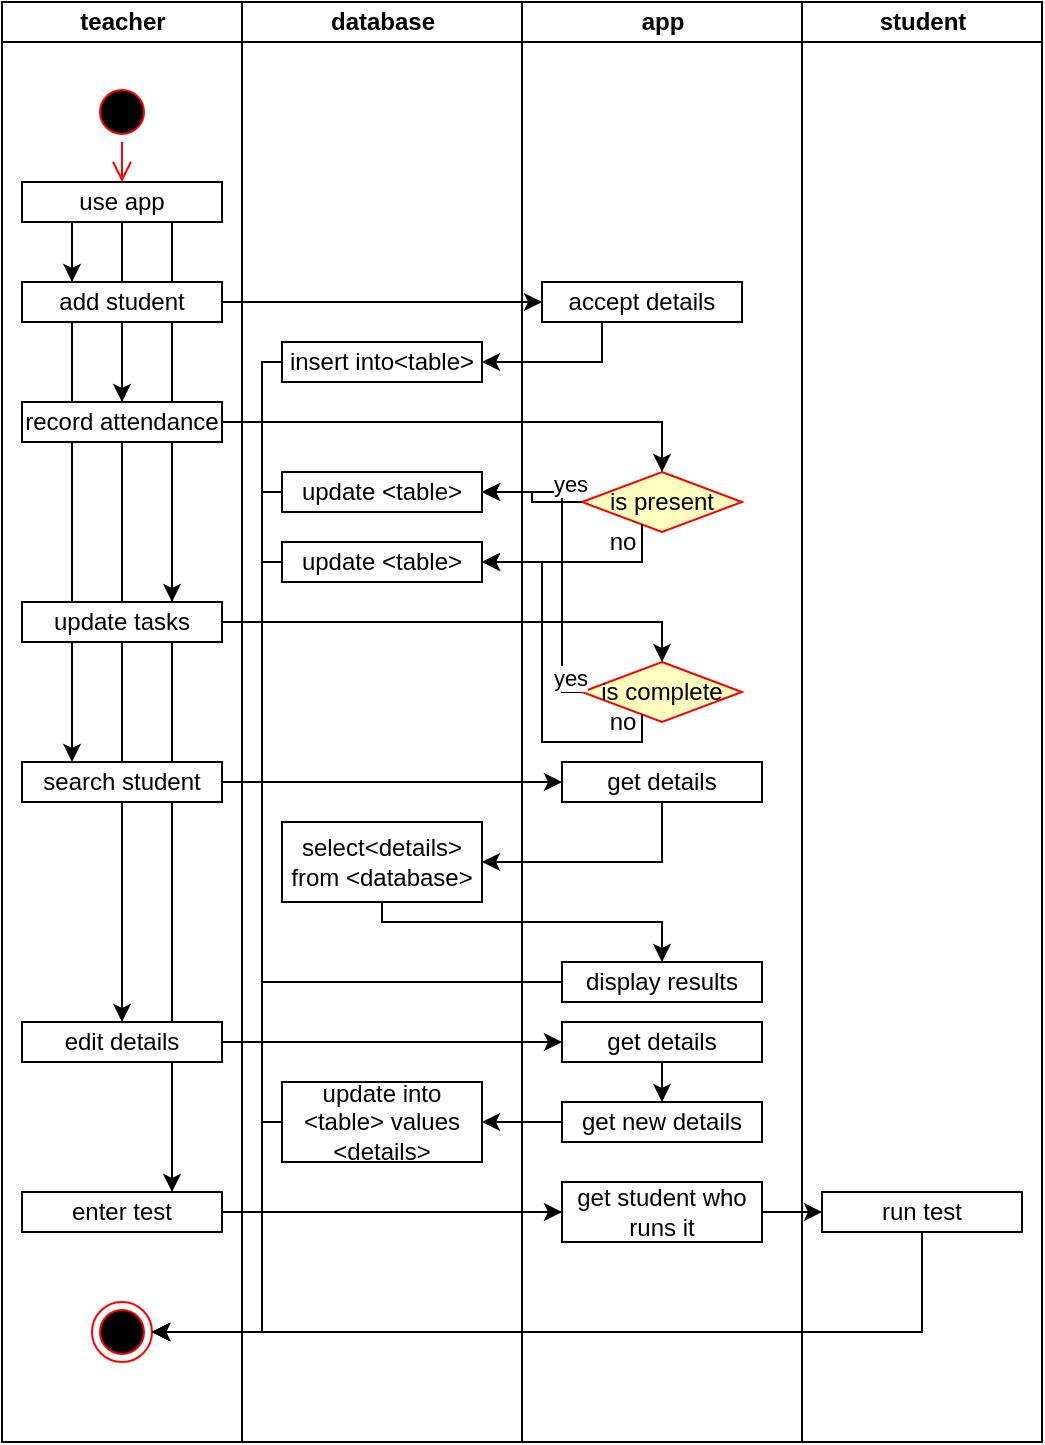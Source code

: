 <mxfile version="13.8.0" type="device"><diagram id="-WsDPqdGCiUjr-im9ABf" name="Page-1"><mxGraphModel dx="927" dy="512" grid="1" gridSize="10" guides="1" tooltips="1" connect="1" arrows="1" fold="1" page="1" pageScale="1" pageWidth="850" pageHeight="1100" math="0" shadow="0"><root><mxCell id="0"/><mxCell id="1" parent="0"/><mxCell id="HL4H1Yf82LmBjVp20m5r-5" value="teacher" style="swimlane;html=1;startSize=20;" vertex="1" parent="1"><mxGeometry x="80" y="80" width="120" height="720" as="geometry"/></mxCell><mxCell id="HL4H1Yf82LmBjVp20m5r-8" value="" style="ellipse;html=1;shape=startState;fillColor=#000000;strokeColor=#ff0000;" vertex="1" parent="HL4H1Yf82LmBjVp20m5r-5"><mxGeometry x="45" y="40" width="30" height="30" as="geometry"/></mxCell><mxCell id="HL4H1Yf82LmBjVp20m5r-9" value="" style="edgeStyle=orthogonalEdgeStyle;html=1;verticalAlign=bottom;endArrow=open;endSize=8;strokeColor=#ff0000;" edge="1" source="HL4H1Yf82LmBjVp20m5r-8" parent="HL4H1Yf82LmBjVp20m5r-5" target="HL4H1Yf82LmBjVp20m5r-11"><mxGeometry relative="1" as="geometry"><mxPoint x="60" y="100" as="targetPoint"/></mxGeometry></mxCell><mxCell id="HL4H1Yf82LmBjVp20m5r-25" style="edgeStyle=orthogonalEdgeStyle;rounded=0;orthogonalLoop=1;jettySize=auto;html=1;" edge="1" parent="HL4H1Yf82LmBjVp20m5r-5" source="HL4H1Yf82LmBjVp20m5r-11" target="HL4H1Yf82LmBjVp20m5r-23"><mxGeometry relative="1" as="geometry"/></mxCell><mxCell id="HL4H1Yf82LmBjVp20m5r-26" style="edgeStyle=orthogonalEdgeStyle;rounded=0;orthogonalLoop=1;jettySize=auto;html=1;exitX=0.25;exitY=1;exitDx=0;exitDy=0;entryX=0.25;entryY=0;entryDx=0;entryDy=0;" edge="1" parent="HL4H1Yf82LmBjVp20m5r-5" source="HL4H1Yf82LmBjVp20m5r-11" target="HL4H1Yf82LmBjVp20m5r-22"><mxGeometry relative="1" as="geometry"/></mxCell><mxCell id="HL4H1Yf82LmBjVp20m5r-27" style="edgeStyle=orthogonalEdgeStyle;rounded=0;orthogonalLoop=1;jettySize=auto;html=1;exitX=0.75;exitY=1;exitDx=0;exitDy=0;entryX=0.75;entryY=0;entryDx=0;entryDy=0;" edge="1" parent="HL4H1Yf82LmBjVp20m5r-5" source="HL4H1Yf82LmBjVp20m5r-11" target="HL4H1Yf82LmBjVp20m5r-24"><mxGeometry relative="1" as="geometry"/></mxCell><mxCell id="HL4H1Yf82LmBjVp20m5r-33" style="edgeStyle=orthogonalEdgeStyle;rounded=0;orthogonalLoop=1;jettySize=auto;html=1;exitX=0.25;exitY=1;exitDx=0;exitDy=0;entryX=0.25;entryY=0;entryDx=0;entryDy=0;" edge="1" parent="HL4H1Yf82LmBjVp20m5r-5" source="HL4H1Yf82LmBjVp20m5r-11" target="HL4H1Yf82LmBjVp20m5r-28"><mxGeometry relative="1" as="geometry"/></mxCell><mxCell id="HL4H1Yf82LmBjVp20m5r-34" style="edgeStyle=orthogonalEdgeStyle;rounded=0;orthogonalLoop=1;jettySize=auto;html=1;exitX=0.5;exitY=1;exitDx=0;exitDy=0;entryX=0.5;entryY=0;entryDx=0;entryDy=0;" edge="1" parent="HL4H1Yf82LmBjVp20m5r-5" source="HL4H1Yf82LmBjVp20m5r-11" target="HL4H1Yf82LmBjVp20m5r-30"><mxGeometry relative="1" as="geometry"/></mxCell><mxCell id="HL4H1Yf82LmBjVp20m5r-36" style="edgeStyle=orthogonalEdgeStyle;rounded=0;orthogonalLoop=1;jettySize=auto;html=1;exitX=0.75;exitY=1;exitDx=0;exitDy=0;entryX=0.75;entryY=0;entryDx=0;entryDy=0;" edge="1" parent="HL4H1Yf82LmBjVp20m5r-5" source="HL4H1Yf82LmBjVp20m5r-11" target="HL4H1Yf82LmBjVp20m5r-31"><mxGeometry relative="1" as="geometry"/></mxCell><mxCell id="HL4H1Yf82LmBjVp20m5r-11" value="use app" style="rounded=0;whiteSpace=wrap;html=1;" vertex="1" parent="HL4H1Yf82LmBjVp20m5r-5"><mxGeometry x="10" y="90" width="100" height="20" as="geometry"/></mxCell><mxCell id="HL4H1Yf82LmBjVp20m5r-22" value="add student" style="rounded=0;whiteSpace=wrap;html=1;" vertex="1" parent="HL4H1Yf82LmBjVp20m5r-5"><mxGeometry x="10" y="140" width="100" height="20" as="geometry"/></mxCell><mxCell id="HL4H1Yf82LmBjVp20m5r-23" value="record attendance" style="rounded=0;whiteSpace=wrap;html=1;" vertex="1" parent="HL4H1Yf82LmBjVp20m5r-5"><mxGeometry x="10" y="200" width="100" height="20" as="geometry"/></mxCell><mxCell id="HL4H1Yf82LmBjVp20m5r-24" value="update tasks" style="rounded=0;whiteSpace=wrap;html=1;" vertex="1" parent="HL4H1Yf82LmBjVp20m5r-5"><mxGeometry x="10" y="300" width="100" height="20" as="geometry"/></mxCell><mxCell id="HL4H1Yf82LmBjVp20m5r-28" value="search student" style="rounded=0;whiteSpace=wrap;html=1;" vertex="1" parent="HL4H1Yf82LmBjVp20m5r-5"><mxGeometry x="10" y="380" width="100" height="20" as="geometry"/></mxCell><mxCell id="HL4H1Yf82LmBjVp20m5r-30" value="edit details&lt;span style=&quot;color: rgba(0 , 0 , 0 , 0) ; font-family: monospace ; font-size: 0px&quot;&gt;%3CmxGraphModel%3E%3Croot%3E%3CmxCell%20id%3D%220%22%2F%3E%3CmxCell%20id%3D%221%22%20parent%3D%220%22%2F%3E%3CmxCell%20id%3D%222%22%20value%3D%22search%20student%22%20style%3D%22rounded%3D0%3BwhiteSpace%3Dwrap%3Bhtml%3D1%3B%22%20vertex%3D%221%22%20parent%3D%221%22%3E%3CmxGeometry%20x%3D%2290%22%20y%3D%22340%22%20width%3D%22100%22%20height%3D%2220%22%20as%3D%22geometry%22%2F%3E%3C%2FmxCell%3E%3C%2Froot%3E%3C%2FmxGraphModel%3E&lt;/span&gt;" style="rounded=0;whiteSpace=wrap;html=1;" vertex="1" parent="HL4H1Yf82LmBjVp20m5r-5"><mxGeometry x="10" y="510" width="100" height="20" as="geometry"/></mxCell><mxCell id="HL4H1Yf82LmBjVp20m5r-31" value="enter test" style="rounded=0;whiteSpace=wrap;html=1;" vertex="1" parent="HL4H1Yf82LmBjVp20m5r-5"><mxGeometry x="10" y="595" width="100" height="20" as="geometry"/></mxCell><mxCell id="HL4H1Yf82LmBjVp20m5r-106" value="" style="ellipse;html=1;shape=endState;fillColor=#000000;strokeColor=#ff0000;" vertex="1" parent="HL4H1Yf82LmBjVp20m5r-5"><mxGeometry x="45" y="650" width="30" height="30" as="geometry"/></mxCell><mxCell id="HL4H1Yf82LmBjVp20m5r-6" value="database" style="swimlane;html=1;startSize=20;" vertex="1" parent="1"><mxGeometry x="200" y="80" width="140" height="720" as="geometry"/></mxCell><mxCell id="HL4H1Yf82LmBjVp20m5r-41" value="insert into&amp;lt;table&amp;gt;" style="rounded=0;whiteSpace=wrap;html=1;" vertex="1" parent="HL4H1Yf82LmBjVp20m5r-6"><mxGeometry x="20" y="170" width="100" height="20" as="geometry"/></mxCell><mxCell id="HL4H1Yf82LmBjVp20m5r-53" value="&lt;span&gt;update &amp;lt;table&amp;gt;&lt;/span&gt;" style="rounded=0;whiteSpace=wrap;html=1;" vertex="1" parent="HL4H1Yf82LmBjVp20m5r-6"><mxGeometry x="20" y="235" width="100" height="20" as="geometry"/></mxCell><mxCell id="HL4H1Yf82LmBjVp20m5r-54" value="update &amp;lt;table&amp;gt;" style="rounded=0;whiteSpace=wrap;html=1;" vertex="1" parent="HL4H1Yf82LmBjVp20m5r-6"><mxGeometry x="20" y="270" width="100" height="20" as="geometry"/></mxCell><mxCell id="HL4H1Yf82LmBjVp20m5r-76" value="select&amp;lt;details&amp;gt; from &amp;lt;database&amp;gt;" style="rounded=0;whiteSpace=wrap;html=1;" vertex="1" parent="HL4H1Yf82LmBjVp20m5r-6"><mxGeometry x="20" y="410" width="100" height="40" as="geometry"/></mxCell><mxCell id="HL4H1Yf82LmBjVp20m5r-84" value="update into &amp;lt;table&amp;gt; values &amp;lt;details&amp;gt;" style="rounded=0;whiteSpace=wrap;html=1;" vertex="1" parent="HL4H1Yf82LmBjVp20m5r-6"><mxGeometry x="20" y="540" width="100" height="40" as="geometry"/></mxCell><mxCell id="HL4H1Yf82LmBjVp20m5r-29" value="app" style="swimlane;html=1;startSize=20;" vertex="1" parent="1"><mxGeometry x="340" y="80" width="140" height="720" as="geometry"/></mxCell><mxCell id="HL4H1Yf82LmBjVp20m5r-38" value="accept details" style="rounded=0;whiteSpace=wrap;html=1;" vertex="1" parent="HL4H1Yf82LmBjVp20m5r-29"><mxGeometry x="10" y="140" width="100" height="20" as="geometry"/></mxCell><mxCell id="HL4H1Yf82LmBjVp20m5r-46" value="is present" style="rhombus;whiteSpace=wrap;html=1;fillColor=#ffffc0;strokeColor=#ff0000;" vertex="1" parent="HL4H1Yf82LmBjVp20m5r-29"><mxGeometry x="30" y="235" width="80" height="30" as="geometry"/></mxCell><mxCell id="HL4H1Yf82LmBjVp20m5r-61" value="is complete" style="rhombus;whiteSpace=wrap;html=1;fillColor=#ffffc0;strokeColor=#ff0000;" vertex="1" parent="HL4H1Yf82LmBjVp20m5r-29"><mxGeometry x="30" y="330" width="80" height="30" as="geometry"/></mxCell><mxCell id="HL4H1Yf82LmBjVp20m5r-72" value="get details" style="rounded=0;whiteSpace=wrap;html=1;" vertex="1" parent="HL4H1Yf82LmBjVp20m5r-29"><mxGeometry x="20" y="380" width="100" height="20" as="geometry"/></mxCell><mxCell id="HL4H1Yf82LmBjVp20m5r-73" value="display results" style="rounded=0;whiteSpace=wrap;html=1;" vertex="1" parent="HL4H1Yf82LmBjVp20m5r-29"><mxGeometry x="20" y="480" width="100" height="20" as="geometry"/></mxCell><mxCell id="HL4H1Yf82LmBjVp20m5r-81" value="get details" style="rounded=0;whiteSpace=wrap;html=1;" vertex="1" parent="HL4H1Yf82LmBjVp20m5r-29"><mxGeometry x="20" y="510" width="100" height="20" as="geometry"/></mxCell><mxCell id="HL4H1Yf82LmBjVp20m5r-83" value="get new details" style="rounded=0;whiteSpace=wrap;html=1;" vertex="1" parent="HL4H1Yf82LmBjVp20m5r-29"><mxGeometry x="20" y="550" width="100" height="20" as="geometry"/></mxCell><mxCell id="HL4H1Yf82LmBjVp20m5r-87" value="get student who runs it" style="rounded=0;whiteSpace=wrap;html=1;" vertex="1" parent="HL4H1Yf82LmBjVp20m5r-29"><mxGeometry x="20" y="590" width="100" height="30" as="geometry"/></mxCell><mxCell id="HL4H1Yf82LmBjVp20m5r-39" style="edgeStyle=orthogonalEdgeStyle;rounded=0;orthogonalLoop=1;jettySize=auto;html=1;entryX=0;entryY=0.5;entryDx=0;entryDy=0;" edge="1" parent="1" source="HL4H1Yf82LmBjVp20m5r-22" target="HL4H1Yf82LmBjVp20m5r-38"><mxGeometry relative="1" as="geometry"/></mxCell><mxCell id="HL4H1Yf82LmBjVp20m5r-42" style="edgeStyle=orthogonalEdgeStyle;rounded=0;orthogonalLoop=1;jettySize=auto;html=1;entryX=1;entryY=0.5;entryDx=0;entryDy=0;" edge="1" parent="1" source="HL4H1Yf82LmBjVp20m5r-38" target="HL4H1Yf82LmBjVp20m5r-41"><mxGeometry relative="1" as="geometry"><mxPoint x="380" y="290" as="targetPoint"/><Array as="points"><mxPoint x="380" y="260"/></Array></mxGeometry></mxCell><mxCell id="HL4H1Yf82LmBjVp20m5r-49" style="edgeStyle=orthogonalEdgeStyle;rounded=0;orthogonalLoop=1;jettySize=auto;html=1;" edge="1" parent="1" source="HL4H1Yf82LmBjVp20m5r-23" target="HL4H1Yf82LmBjVp20m5r-46"><mxGeometry relative="1" as="geometry"/></mxCell><mxCell id="HL4H1Yf82LmBjVp20m5r-50" value="" style="edgeStyle=orthogonalEdgeStyle;rounded=0;orthogonalLoop=1;jettySize=auto;html=1;entryX=1;entryY=0.5;entryDx=0;entryDy=0;" edge="1" parent="1" source="HL4H1Yf82LmBjVp20m5r-46" target="HL4H1Yf82LmBjVp20m5r-53"><mxGeometry relative="1" as="geometry"><mxPoint x="300" y="325" as="targetPoint"/></mxGeometry></mxCell><mxCell id="HL4H1Yf82LmBjVp20m5r-63" style="edgeStyle=orthogonalEdgeStyle;rounded=0;orthogonalLoop=1;jettySize=auto;html=1;" edge="1" parent="1" source="HL4H1Yf82LmBjVp20m5r-24" target="HL4H1Yf82LmBjVp20m5r-61"><mxGeometry relative="1" as="geometry"/></mxCell><mxCell id="HL4H1Yf82LmBjVp20m5r-64" value="" style="edgeStyle=orthogonalEdgeStyle;rounded=0;orthogonalLoop=1;jettySize=auto;html=1;entryX=1;entryY=0.5;entryDx=0;entryDy=0;" edge="1" parent="1" source="HL4H1Yf82LmBjVp20m5r-61" target="HL4H1Yf82LmBjVp20m5r-53"><mxGeometry relative="1" as="geometry"><Array as="points"><mxPoint x="360" y="425"/><mxPoint x="360" y="325"/></Array></mxGeometry></mxCell><mxCell id="HL4H1Yf82LmBjVp20m5r-67" value="yes" style="edgeLabel;html=1;align=center;verticalAlign=middle;resizable=0;points=[];" vertex="1" connectable="0" parent="HL4H1Yf82LmBjVp20m5r-64"><mxGeometry x="-0.773" y="-4" relative="1" as="geometry"><mxPoint as="offset"/></mxGeometry></mxCell><mxCell id="HL4H1Yf82LmBjVp20m5r-70" value="yes" style="edgeLabel;html=1;align=center;verticalAlign=middle;resizable=0;points=[];" vertex="1" connectable="0" parent="HL4H1Yf82LmBjVp20m5r-64"><mxGeometry x="0.467" y="-6" relative="1" as="geometry"><mxPoint x="4" y="2" as="offset"/></mxGeometry></mxCell><mxCell id="HL4H1Yf82LmBjVp20m5r-65" value="" style="edgeStyle=orthogonalEdgeStyle;rounded=0;orthogonalLoop=1;jettySize=auto;html=1;entryX=1;entryY=0.5;entryDx=0;entryDy=0;" edge="1" parent="1" source="HL4H1Yf82LmBjVp20m5r-46" target="HL4H1Yf82LmBjVp20m5r-54"><mxGeometry relative="1" as="geometry"><Array as="points"><mxPoint x="400" y="360"/></Array></mxGeometry></mxCell><mxCell id="HL4H1Yf82LmBjVp20m5r-66" value="" style="edgeStyle=orthogonalEdgeStyle;rounded=0;orthogonalLoop=1;jettySize=auto;html=1;entryX=1;entryY=0.5;entryDx=0;entryDy=0;" edge="1" parent="1" source="HL4H1Yf82LmBjVp20m5r-61" target="HL4H1Yf82LmBjVp20m5r-54"><mxGeometry relative="1" as="geometry"><Array as="points"><mxPoint x="400" y="450"/><mxPoint x="350" y="450"/><mxPoint x="350" y="360"/></Array></mxGeometry></mxCell><mxCell id="HL4H1Yf82LmBjVp20m5r-68" value="no" style="text;html=1;align=center;verticalAlign=middle;resizable=0;points=[];autosize=1;" vertex="1" parent="1"><mxGeometry x="375" y="430" width="30" height="20" as="geometry"/></mxCell><mxCell id="HL4H1Yf82LmBjVp20m5r-69" value="no" style="text;html=1;align=center;verticalAlign=middle;resizable=0;points=[];autosize=1;" vertex="1" parent="1"><mxGeometry x="375" y="340" width="30" height="20" as="geometry"/></mxCell><mxCell id="HL4H1Yf82LmBjVp20m5r-71" style="edgeStyle=orthogonalEdgeStyle;rounded=0;orthogonalLoop=1;jettySize=auto;html=1;" edge="1" parent="1" source="HL4H1Yf82LmBjVp20m5r-28" target="HL4H1Yf82LmBjVp20m5r-72"><mxGeometry relative="1" as="geometry"><mxPoint x="330" y="470" as="targetPoint"/></mxGeometry></mxCell><mxCell id="HL4H1Yf82LmBjVp20m5r-77" style="edgeStyle=orthogonalEdgeStyle;rounded=0;orthogonalLoop=1;jettySize=auto;html=1;" edge="1" parent="1" source="HL4H1Yf82LmBjVp20m5r-72" target="HL4H1Yf82LmBjVp20m5r-76"><mxGeometry relative="1" as="geometry"><Array as="points"><mxPoint x="410" y="510"/></Array></mxGeometry></mxCell><mxCell id="HL4H1Yf82LmBjVp20m5r-79" style="edgeStyle=orthogonalEdgeStyle;rounded=0;orthogonalLoop=1;jettySize=auto;html=1;" edge="1" parent="1" source="HL4H1Yf82LmBjVp20m5r-76" target="HL4H1Yf82LmBjVp20m5r-73"><mxGeometry relative="1" as="geometry"><Array as="points"><mxPoint x="270" y="540"/><mxPoint x="410" y="540"/></Array></mxGeometry></mxCell><mxCell id="HL4H1Yf82LmBjVp20m5r-80" style="edgeStyle=orthogonalEdgeStyle;rounded=0;orthogonalLoop=1;jettySize=auto;html=1;entryX=0;entryY=0.5;entryDx=0;entryDy=0;" edge="1" parent="1" source="HL4H1Yf82LmBjVp20m5r-30" target="HL4H1Yf82LmBjVp20m5r-81"><mxGeometry relative="1" as="geometry"><mxPoint x="330" y="600" as="targetPoint"/></mxGeometry></mxCell><mxCell id="HL4H1Yf82LmBjVp20m5r-82" style="edgeStyle=orthogonalEdgeStyle;rounded=0;orthogonalLoop=1;jettySize=auto;html=1;" edge="1" parent="1" source="HL4H1Yf82LmBjVp20m5r-81"><mxGeometry relative="1" as="geometry"><mxPoint x="410" y="630" as="targetPoint"/></mxGeometry></mxCell><mxCell id="HL4H1Yf82LmBjVp20m5r-85" style="edgeStyle=orthogonalEdgeStyle;rounded=0;orthogonalLoop=1;jettySize=auto;html=1;" edge="1" parent="1" source="HL4H1Yf82LmBjVp20m5r-83" target="HL4H1Yf82LmBjVp20m5r-84"><mxGeometry relative="1" as="geometry"/></mxCell><mxCell id="HL4H1Yf82LmBjVp20m5r-88" style="edgeStyle=orthogonalEdgeStyle;rounded=0;orthogonalLoop=1;jettySize=auto;html=1;" edge="1" parent="1" source="HL4H1Yf82LmBjVp20m5r-31" target="HL4H1Yf82LmBjVp20m5r-87"><mxGeometry relative="1" as="geometry"/></mxCell><mxCell id="HL4H1Yf82LmBjVp20m5r-89" value="student" style="swimlane;html=1;startSize=20;" vertex="1" parent="1"><mxGeometry x="480" y="80" width="120" height="720" as="geometry"/></mxCell><mxCell id="HL4H1Yf82LmBjVp20m5r-104" value="run test" style="rounded=0;whiteSpace=wrap;html=1;" vertex="1" parent="HL4H1Yf82LmBjVp20m5r-89"><mxGeometry x="10" y="595" width="100" height="20" as="geometry"/></mxCell><mxCell id="HL4H1Yf82LmBjVp20m5r-105" style="edgeStyle=orthogonalEdgeStyle;rounded=0;orthogonalLoop=1;jettySize=auto;html=1;" edge="1" parent="1" source="HL4H1Yf82LmBjVp20m5r-87" target="HL4H1Yf82LmBjVp20m5r-104"><mxGeometry relative="1" as="geometry"/></mxCell><mxCell id="HL4H1Yf82LmBjVp20m5r-107" style="edgeStyle=orthogonalEdgeStyle;rounded=0;orthogonalLoop=1;jettySize=auto;html=1;" edge="1" parent="1" source="HL4H1Yf82LmBjVp20m5r-104" target="HL4H1Yf82LmBjVp20m5r-106"><mxGeometry relative="1" as="geometry"><Array as="points"><mxPoint x="540" y="745"/></Array></mxGeometry></mxCell><mxCell id="HL4H1Yf82LmBjVp20m5r-108" style="edgeStyle=orthogonalEdgeStyle;rounded=0;orthogonalLoop=1;jettySize=auto;html=1;" edge="1" parent="1" source="HL4H1Yf82LmBjVp20m5r-84" target="HL4H1Yf82LmBjVp20m5r-106"><mxGeometry relative="1" as="geometry"><Array as="points"><mxPoint x="210" y="640"/><mxPoint x="210" y="745"/></Array></mxGeometry></mxCell><mxCell id="HL4H1Yf82LmBjVp20m5r-109" style="edgeStyle=orthogonalEdgeStyle;rounded=0;orthogonalLoop=1;jettySize=auto;html=1;" edge="1" parent="1" source="HL4H1Yf82LmBjVp20m5r-73" target="HL4H1Yf82LmBjVp20m5r-106"><mxGeometry relative="1" as="geometry"><Array as="points"><mxPoint x="210" y="570"/><mxPoint x="210" y="745"/></Array></mxGeometry></mxCell><mxCell id="HL4H1Yf82LmBjVp20m5r-110" style="edgeStyle=orthogonalEdgeStyle;rounded=0;orthogonalLoop=1;jettySize=auto;html=1;" edge="1" parent="1" source="HL4H1Yf82LmBjVp20m5r-54" target="HL4H1Yf82LmBjVp20m5r-106"><mxGeometry relative="1" as="geometry"><Array as="points"><mxPoint x="210" y="360"/><mxPoint x="210" y="745"/></Array></mxGeometry></mxCell><mxCell id="HL4H1Yf82LmBjVp20m5r-111" style="edgeStyle=orthogonalEdgeStyle;rounded=0;orthogonalLoop=1;jettySize=auto;html=1;" edge="1" parent="1" source="HL4H1Yf82LmBjVp20m5r-53" target="HL4H1Yf82LmBjVp20m5r-106"><mxGeometry relative="1" as="geometry"><Array as="points"><mxPoint x="210" y="325"/><mxPoint x="210" y="745"/></Array></mxGeometry></mxCell><mxCell id="HL4H1Yf82LmBjVp20m5r-112" style="edgeStyle=orthogonalEdgeStyle;rounded=0;orthogonalLoop=1;jettySize=auto;html=1;" edge="1" parent="1" source="HL4H1Yf82LmBjVp20m5r-41" target="HL4H1Yf82LmBjVp20m5r-106"><mxGeometry relative="1" as="geometry"><Array as="points"><mxPoint x="210" y="260"/><mxPoint x="210" y="745"/></Array></mxGeometry></mxCell></root></mxGraphModel></diagram></mxfile>